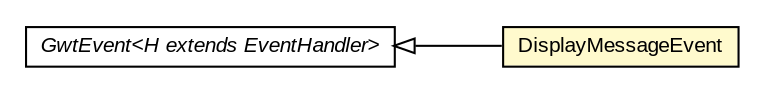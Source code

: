 #!/usr/local/bin/dot
#
# Class diagram 
# Generated by UMLGraph version R5_6-24-gf6e263 (http://www.umlgraph.org/)
#

digraph G {
	edge [fontname="arial",fontsize=10,labelfontname="arial",labelfontsize=10];
	node [fontname="arial",fontsize=10,shape=plaintext];
	nodesep=0.25;
	ranksep=0.5;
	rankdir=LR;
	// com.gwtplatform.carstore.client.application.event.DisplayMessageEvent
	c237522 [label=<<table title="com.gwtplatform.carstore.client.application.event.DisplayMessageEvent" border="0" cellborder="1" cellspacing="0" cellpadding="2" port="p" bgcolor="lemonChiffon" href="./DisplayMessageEvent.html">
		<tr><td><table border="0" cellspacing="0" cellpadding="1">
<tr><td align="center" balign="center"> DisplayMessageEvent </td></tr>
		</table></td></tr>
		</table>>, URL="./DisplayMessageEvent.html", fontname="arial", fontcolor="black", fontsize=10.0];
	//com.gwtplatform.carstore.client.application.event.DisplayMessageEvent extends com.google.gwt.event.shared.GwtEvent<com.gwtplatform.carstore.client.application.event.DisplayMessageEvent.DisplayMessageHandler>
	c237715:p -> c237522:p [dir=back,arrowtail=empty];
	// com.google.gwt.event.shared.GwtEvent<H extends com.google.gwt.event.shared.EventHandler>
	c237715 [label=<<table title="com.google.gwt.event.shared.GwtEvent" border="0" cellborder="1" cellspacing="0" cellpadding="2" port="p" href="http://google-web-toolkit.googlecode.com/svn/javadoc/latest/com/google/gwt/event/shared/GwtEvent.html">
		<tr><td><table border="0" cellspacing="0" cellpadding="1">
<tr><td align="center" balign="center"><font face="arial italic"> GwtEvent&lt;H extends EventHandler&gt; </font></td></tr>
		</table></td></tr>
		</table>>, URL="http://google-web-toolkit.googlecode.com/svn/javadoc/latest/com/google/gwt/event/shared/GwtEvent.html", fontname="arial", fontcolor="black", fontsize=10.0];
}

